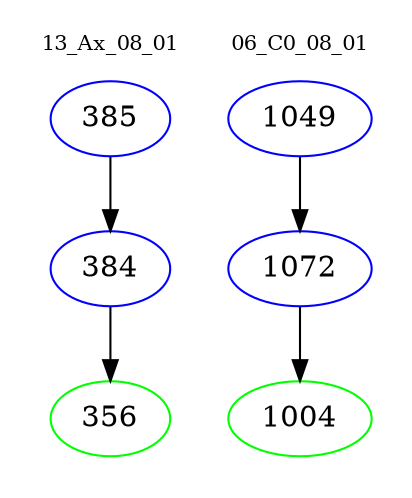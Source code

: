 digraph{
subgraph cluster_0 {
color = white
label = "13_Ax_08_01";
fontsize=10;
T0_385 [label="385", color="blue"]
T0_385 -> T0_384 [color="black"]
T0_384 [label="384", color="blue"]
T0_384 -> T0_356 [color="black"]
T0_356 [label="356", color="green"]
}
subgraph cluster_1 {
color = white
label = "06_C0_08_01";
fontsize=10;
T1_1049 [label="1049", color="blue"]
T1_1049 -> T1_1072 [color="black"]
T1_1072 [label="1072", color="blue"]
T1_1072 -> T1_1004 [color="black"]
T1_1004 [label="1004", color="green"]
}
}
